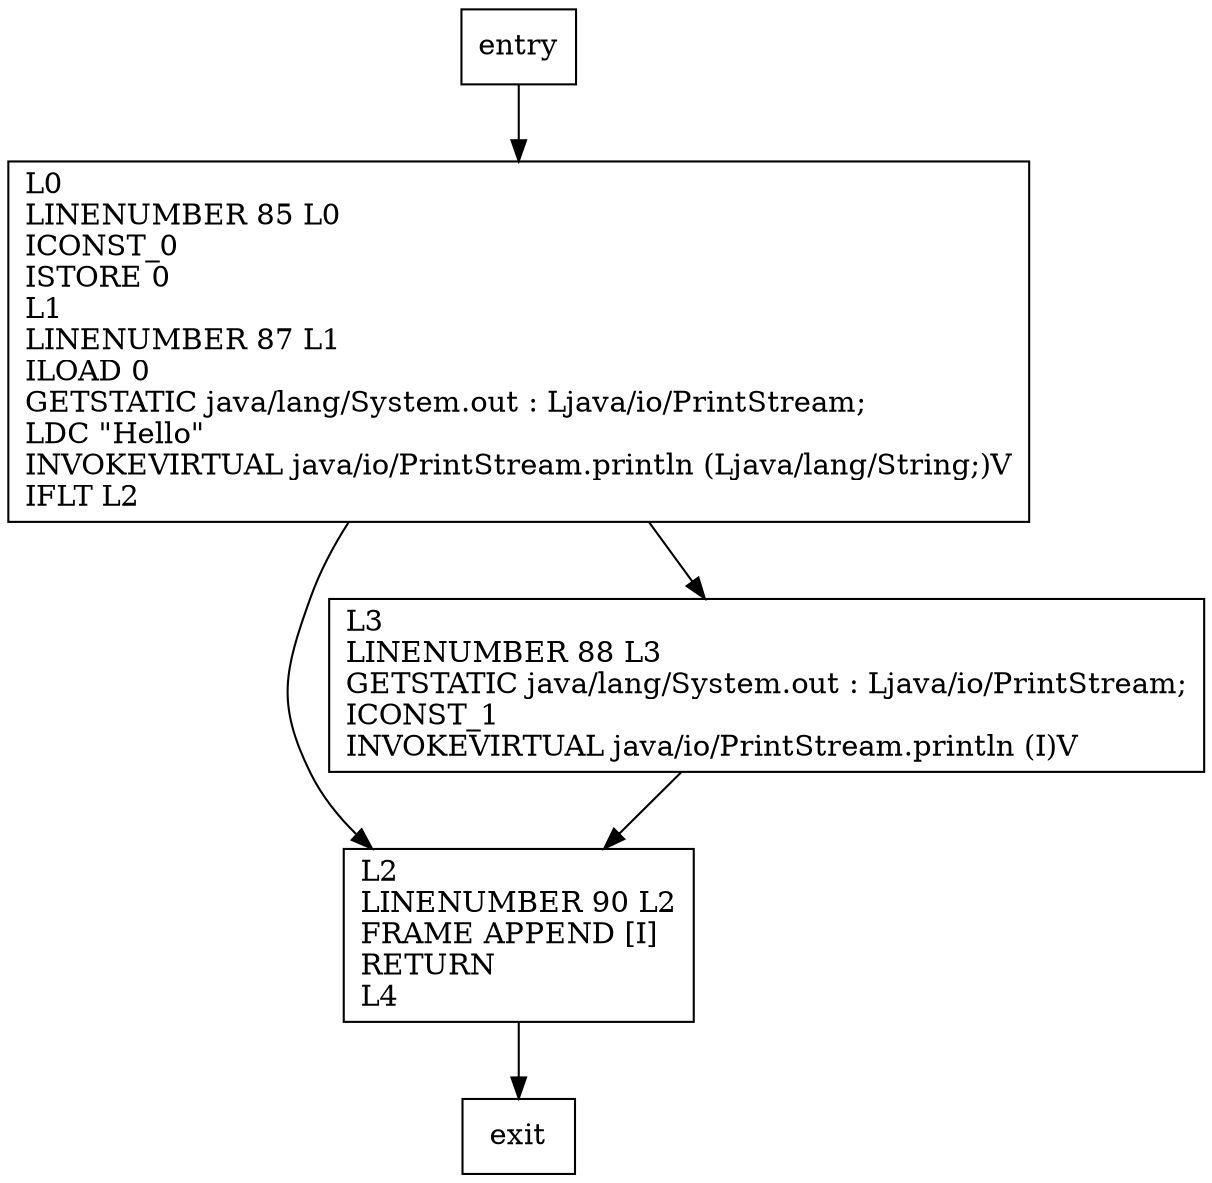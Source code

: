 digraph foo {
node [shape=record];
525683462 [label="L0\lLINENUMBER 85 L0\lICONST_0\lISTORE 0\lL1\lLINENUMBER 87 L1\lILOAD 0\lGETSTATIC java/lang/System.out : Ljava/io/PrintStream;\lLDC \"Hello\"\lINVOKEVIRTUAL java/io/PrintStream.println (Ljava/lang/String;)V\lIFLT L2\l"];
473581465 [label="L2\lLINENUMBER 90 L2\lFRAME APPEND [I]\lRETURN\lL4\l"];
1766724936 [label="L3\lLINENUMBER 88 L3\lGETSTATIC java/lang/System.out : Ljava/io/PrintStream;\lICONST_1\lINVOKEVIRTUAL java/io/PrintStream.println (I)V\l"];
entry;
exit;
entry -> 525683462;
525683462 -> 473581465;
525683462 -> 1766724936;
473581465 -> exit;
1766724936 -> 473581465;
}
